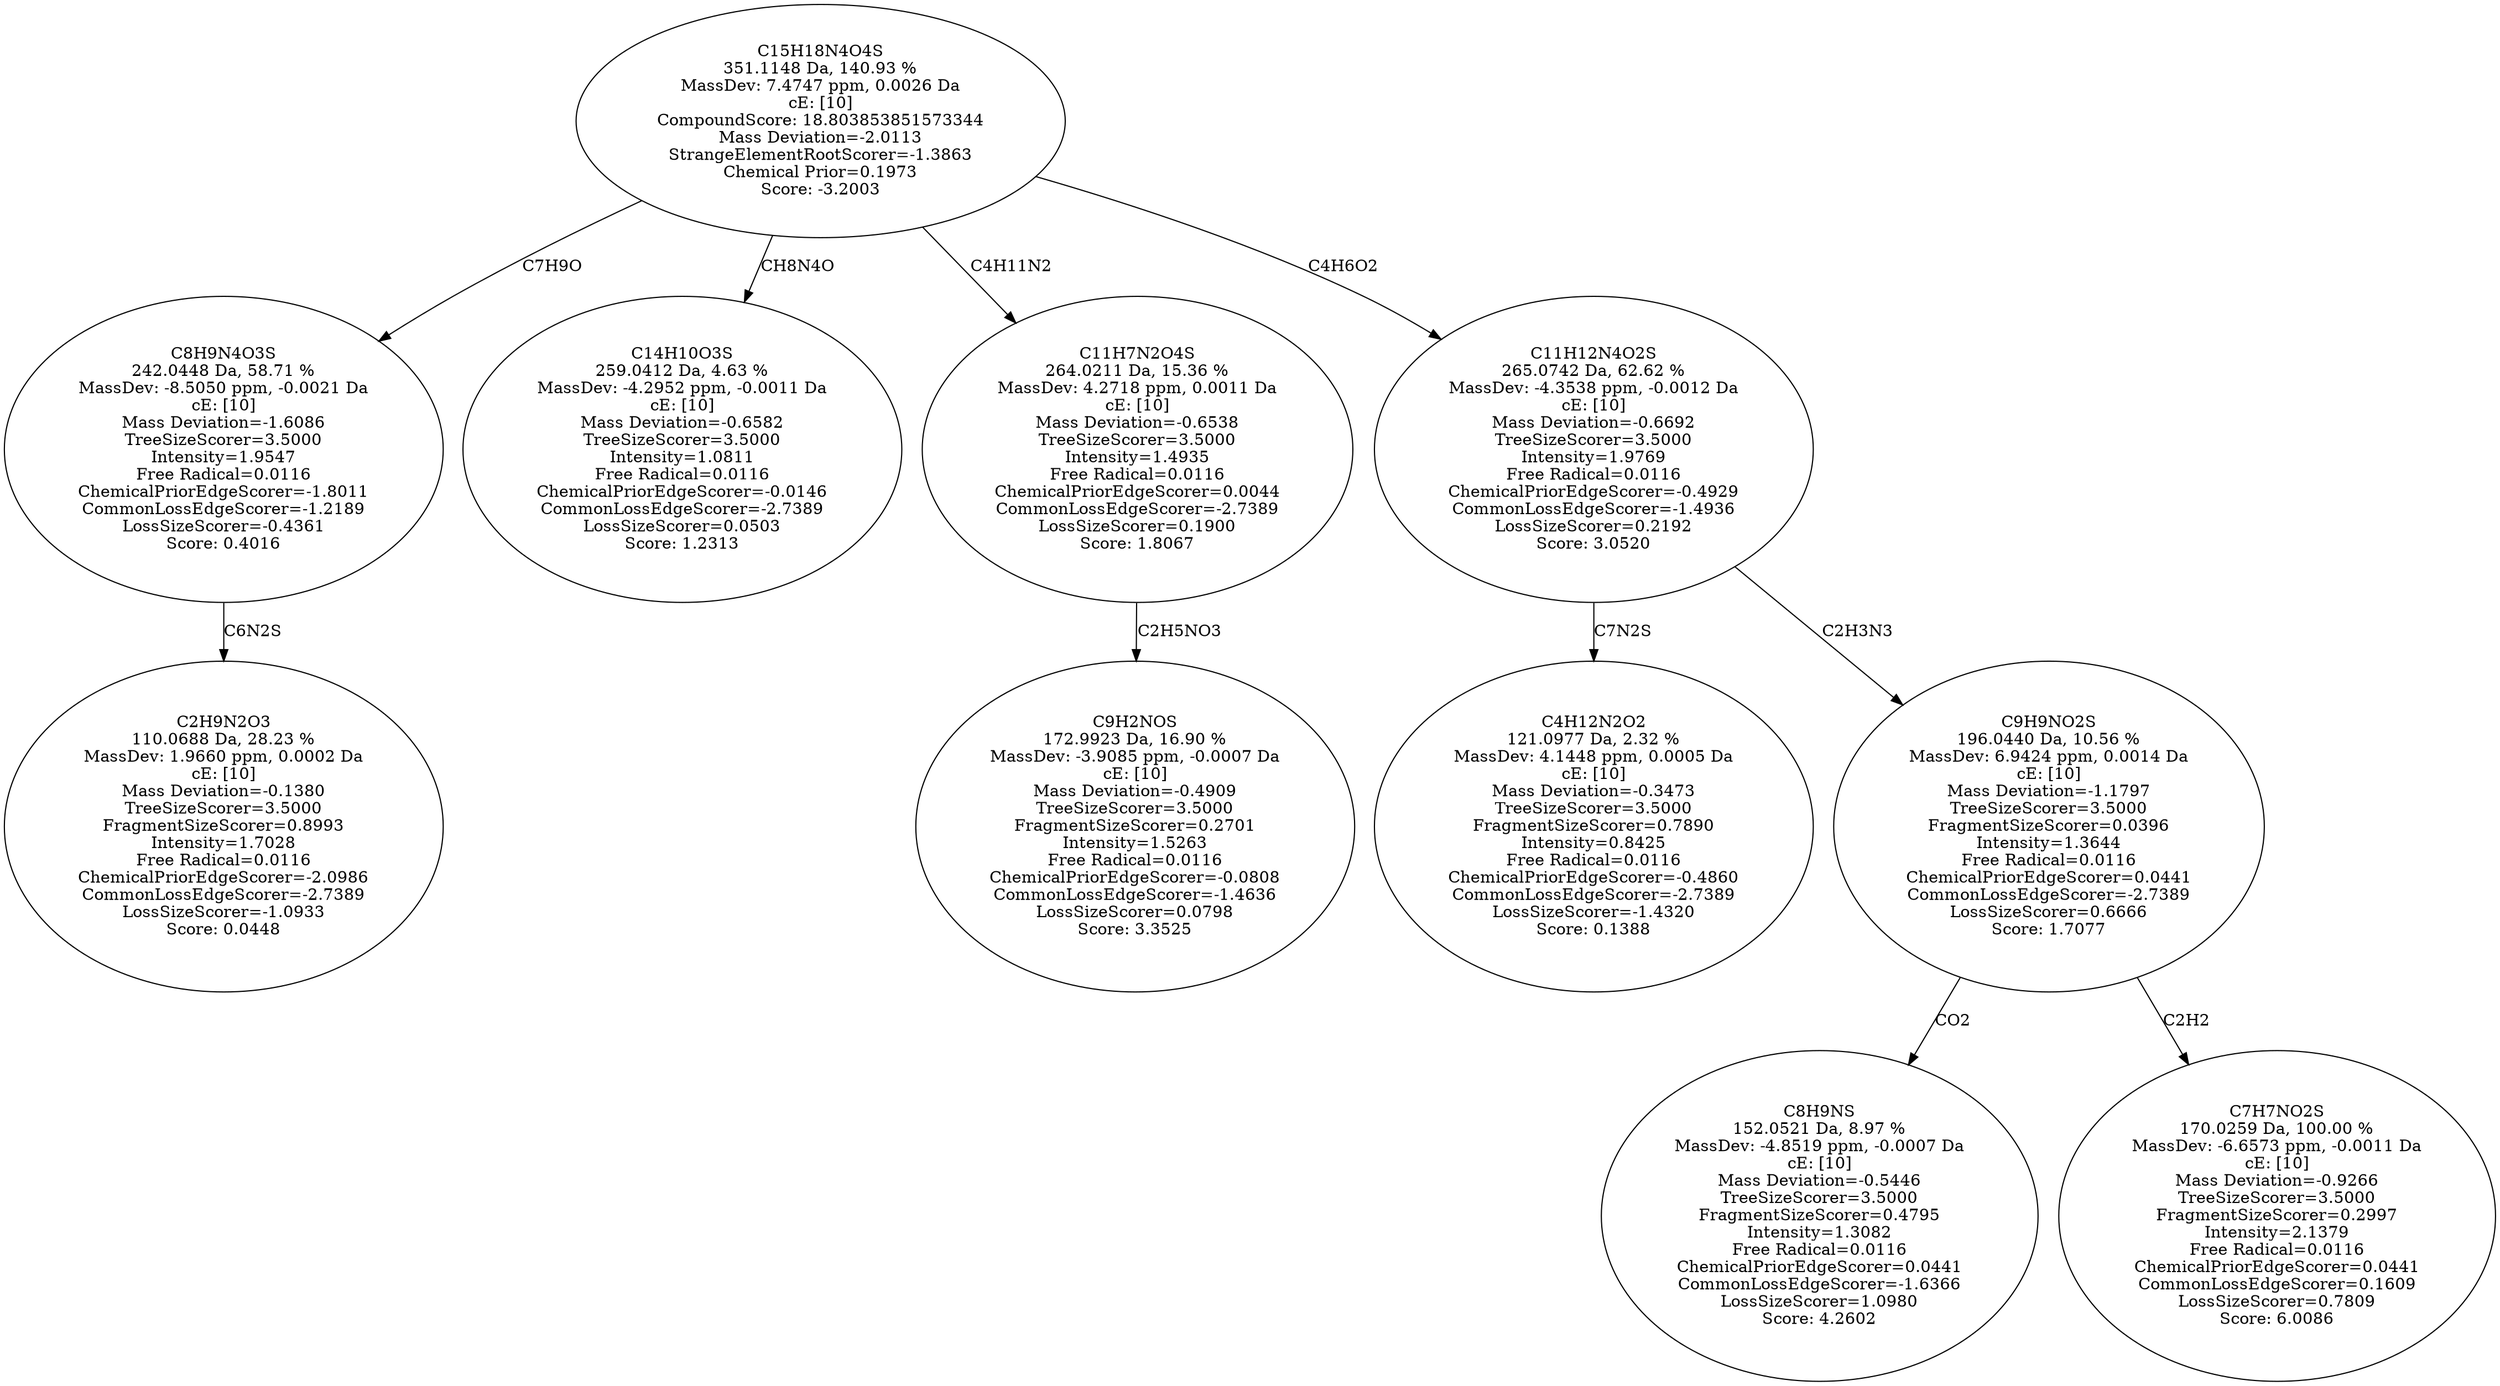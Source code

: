 strict digraph {
v1 [label="C2H9N2O3\n110.0688 Da, 28.23 %\nMassDev: 1.9660 ppm, 0.0002 Da\ncE: [10]\nMass Deviation=-0.1380\nTreeSizeScorer=3.5000\nFragmentSizeScorer=0.8993\nIntensity=1.7028\nFree Radical=0.0116\nChemicalPriorEdgeScorer=-2.0986\nCommonLossEdgeScorer=-2.7389\nLossSizeScorer=-1.0933\nScore: 0.0448"];
v2 [label="C8H9N4O3S\n242.0448 Da, 58.71 %\nMassDev: -8.5050 ppm, -0.0021 Da\ncE: [10]\nMass Deviation=-1.6086\nTreeSizeScorer=3.5000\nIntensity=1.9547\nFree Radical=0.0116\nChemicalPriorEdgeScorer=-1.8011\nCommonLossEdgeScorer=-1.2189\nLossSizeScorer=-0.4361\nScore: 0.4016"];
v3 [label="C14H10O3S\n259.0412 Da, 4.63 %\nMassDev: -4.2952 ppm, -0.0011 Da\ncE: [10]\nMass Deviation=-0.6582\nTreeSizeScorer=3.5000\nIntensity=1.0811\nFree Radical=0.0116\nChemicalPriorEdgeScorer=-0.0146\nCommonLossEdgeScorer=-2.7389\nLossSizeScorer=0.0503\nScore: 1.2313"];
v4 [label="C9H2NOS\n172.9923 Da, 16.90 %\nMassDev: -3.9085 ppm, -0.0007 Da\ncE: [10]\nMass Deviation=-0.4909\nTreeSizeScorer=3.5000\nFragmentSizeScorer=0.2701\nIntensity=1.5263\nFree Radical=0.0116\nChemicalPriorEdgeScorer=-0.0808\nCommonLossEdgeScorer=-1.4636\nLossSizeScorer=0.0798\nScore: 3.3525"];
v5 [label="C11H7N2O4S\n264.0211 Da, 15.36 %\nMassDev: 4.2718 ppm, 0.0011 Da\ncE: [10]\nMass Deviation=-0.6538\nTreeSizeScorer=3.5000\nIntensity=1.4935\nFree Radical=0.0116\nChemicalPriorEdgeScorer=0.0044\nCommonLossEdgeScorer=-2.7389\nLossSizeScorer=0.1900\nScore: 1.8067"];
v6 [label="C4H12N2O2\n121.0977 Da, 2.32 %\nMassDev: 4.1448 ppm, 0.0005 Da\ncE: [10]\nMass Deviation=-0.3473\nTreeSizeScorer=3.5000\nFragmentSizeScorer=0.7890\nIntensity=0.8425\nFree Radical=0.0116\nChemicalPriorEdgeScorer=-0.4860\nCommonLossEdgeScorer=-2.7389\nLossSizeScorer=-1.4320\nScore: 0.1388"];
v7 [label="C8H9NS\n152.0521 Da, 8.97 %\nMassDev: -4.8519 ppm, -0.0007 Da\ncE: [10]\nMass Deviation=-0.5446\nTreeSizeScorer=3.5000\nFragmentSizeScorer=0.4795\nIntensity=1.3082\nFree Radical=0.0116\nChemicalPriorEdgeScorer=0.0441\nCommonLossEdgeScorer=-1.6366\nLossSizeScorer=1.0980\nScore: 4.2602"];
v8 [label="C7H7NO2S\n170.0259 Da, 100.00 %\nMassDev: -6.6573 ppm, -0.0011 Da\ncE: [10]\nMass Deviation=-0.9266\nTreeSizeScorer=3.5000\nFragmentSizeScorer=0.2997\nIntensity=2.1379\nFree Radical=0.0116\nChemicalPriorEdgeScorer=0.0441\nCommonLossEdgeScorer=0.1609\nLossSizeScorer=0.7809\nScore: 6.0086"];
v9 [label="C9H9NO2S\n196.0440 Da, 10.56 %\nMassDev: 6.9424 ppm, 0.0014 Da\ncE: [10]\nMass Deviation=-1.1797\nTreeSizeScorer=3.5000\nFragmentSizeScorer=0.0396\nIntensity=1.3644\nFree Radical=0.0116\nChemicalPriorEdgeScorer=0.0441\nCommonLossEdgeScorer=-2.7389\nLossSizeScorer=0.6666\nScore: 1.7077"];
v10 [label="C11H12N4O2S\n265.0742 Da, 62.62 %\nMassDev: -4.3538 ppm, -0.0012 Da\ncE: [10]\nMass Deviation=-0.6692\nTreeSizeScorer=3.5000\nIntensity=1.9769\nFree Radical=0.0116\nChemicalPriorEdgeScorer=-0.4929\nCommonLossEdgeScorer=-1.4936\nLossSizeScorer=0.2192\nScore: 3.0520"];
v11 [label="C15H18N4O4S\n351.1148 Da, 140.93 %\nMassDev: 7.4747 ppm, 0.0026 Da\ncE: [10]\nCompoundScore: 18.803853851573344\nMass Deviation=-2.0113\nStrangeElementRootScorer=-1.3863\nChemical Prior=0.1973\nScore: -3.2003"];
v2 -> v1 [label="C6N2S"];
v11 -> v2 [label="C7H9O"];
v11 -> v3 [label="CH8N4O"];
v5 -> v4 [label="C2H5NO3"];
v11 -> v5 [label="C4H11N2"];
v10 -> v6 [label="C7N2S"];
v9 -> v7 [label="CO2"];
v9 -> v8 [label="C2H2"];
v10 -> v9 [label="C2H3N3"];
v11 -> v10 [label="C4H6O2"];
}